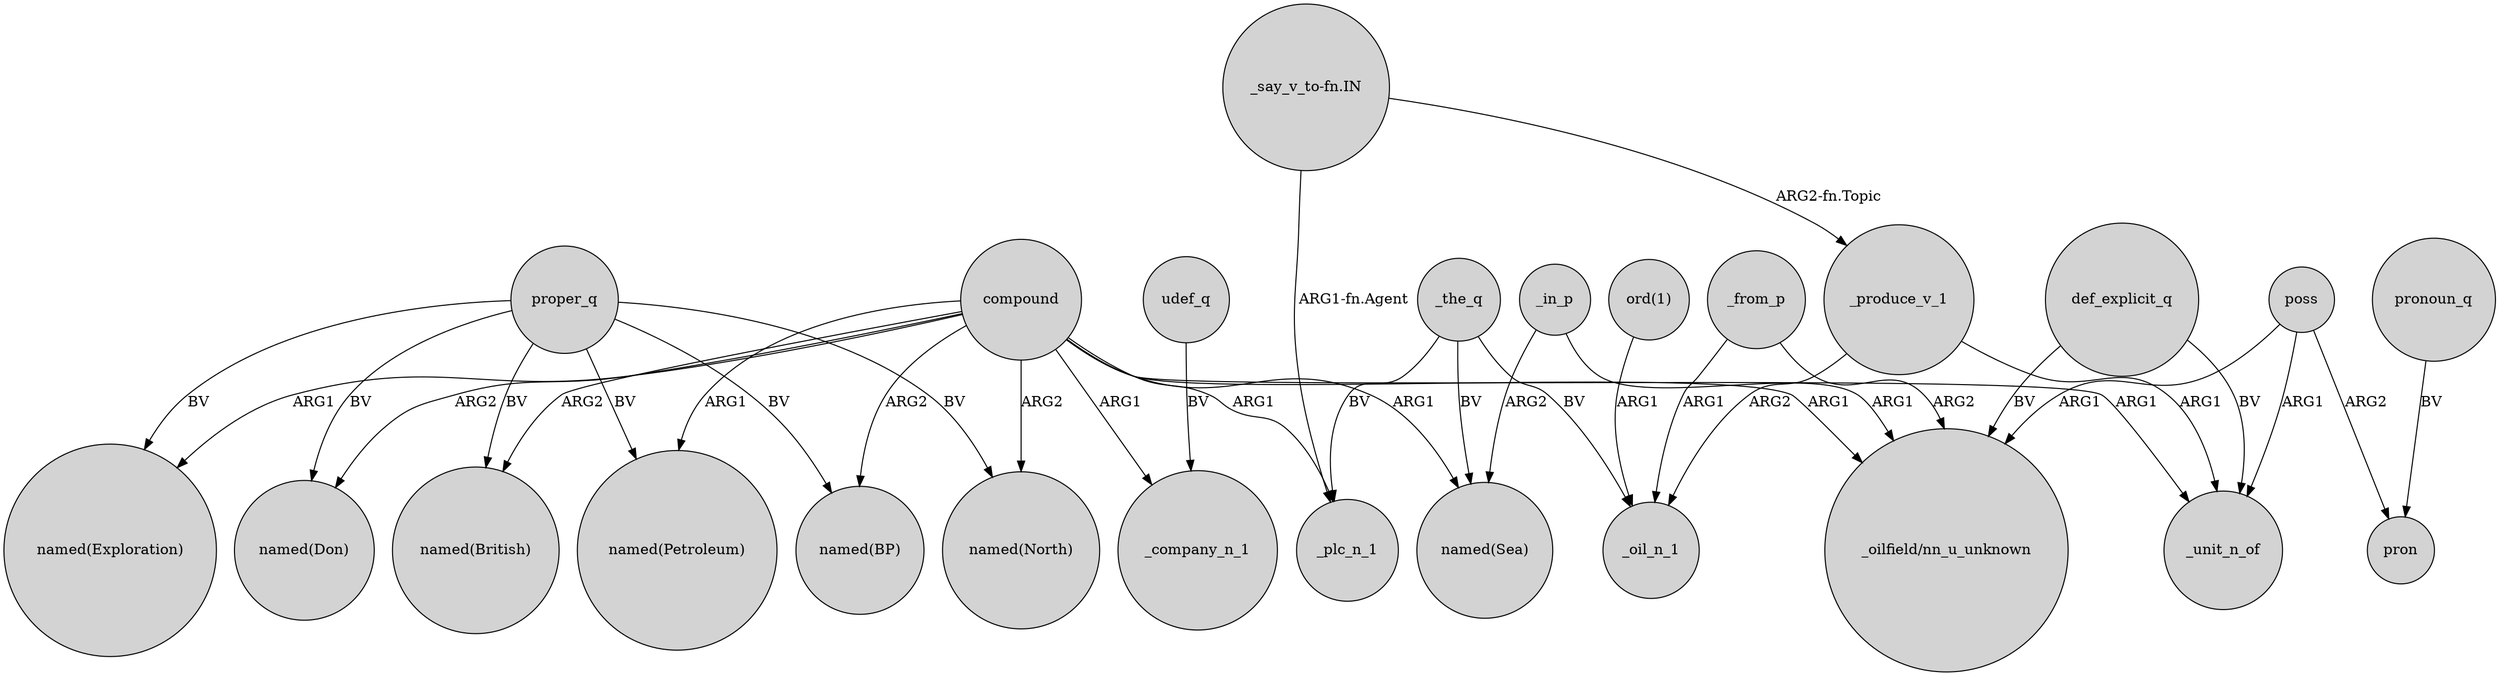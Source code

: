 digraph {
	node [shape=circle style=filled]
	compound -> "named(North)" [label=ARG2]
	proper_q -> "named(Don)" [label=BV]
	proper_q -> "named(Petroleum)" [label=BV]
	_from_p -> _oil_n_1 [label=ARG1]
	poss -> pron [label=ARG2]
	proper_q -> "named(North)" [label=BV]
	compound -> _plc_n_1 [label=ARG1]
	def_explicit_q -> _unit_n_of [label=BV]
	compound -> _unit_n_of [label=ARG1]
	compound -> "named(British)" [label=ARG2]
	compound -> "named(Don)" [label=ARG2]
	proper_q -> "named(BP)" [label=BV]
	_the_q -> "named(Sea)" [label=BV]
	compound -> _company_n_1 [label=ARG1]
	compound -> "named(Exploration)" [label=ARG1]
	proper_q -> "named(British)" [label=BV]
	"_say_v_to-fn.IN" -> _produce_v_1 [label="ARG2-fn.Topic"]
	pronoun_q -> pron [label=BV]
	_the_q -> _oil_n_1 [label=BV]
	_from_p -> "_oilfield/nn_u_unknown" [label=ARG2]
	poss -> _unit_n_of [label=ARG1]
	_produce_v_1 -> _unit_n_of [label=ARG1]
	_in_p -> "_oilfield/nn_u_unknown" [label=ARG1]
	def_explicit_q -> "_oilfield/nn_u_unknown" [label=BV]
	compound -> "named(Petroleum)" [label=ARG1]
	proper_q -> "named(Exploration)" [label=BV]
	poss -> "_oilfield/nn_u_unknown" [label=ARG1]
	_in_p -> "named(Sea)" [label=ARG2]
	"_say_v_to-fn.IN" -> _plc_n_1 [label="ARG1-fn.Agent"]
	compound -> "named(Sea)" [label=ARG1]
	_the_q -> _plc_n_1 [label=BV]
	compound -> "_oilfield/nn_u_unknown" [label=ARG1]
	"ord(1)" -> _oil_n_1 [label=ARG1]
	udef_q -> _company_n_1 [label=BV]
	compound -> "named(BP)" [label=ARG2]
	_produce_v_1 -> _oil_n_1 [label=ARG2]
}
